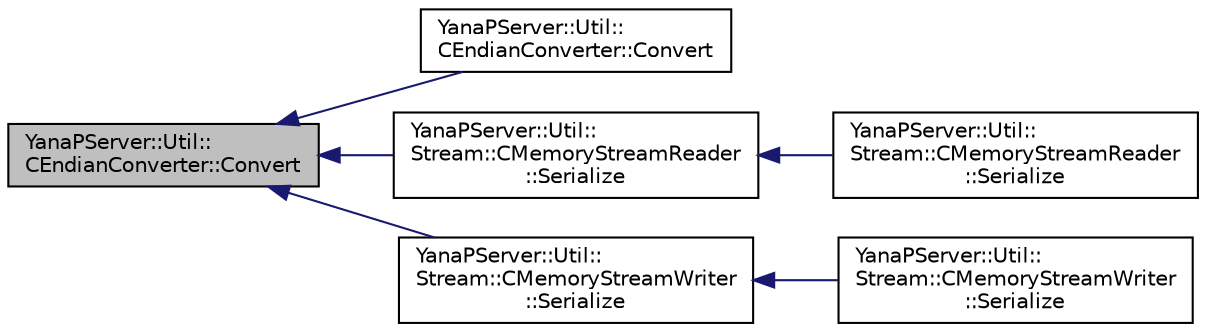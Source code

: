 digraph "YanaPServer::Util::CEndianConverter::Convert"
{
  edge [fontname="Helvetica",fontsize="10",labelfontname="Helvetica",labelfontsize="10"];
  node [fontname="Helvetica",fontsize="10",shape=record];
  rankdir="LR";
  Node2 [label="YanaPServer::Util::\lCEndianConverter::Convert",height=0.2,width=0.4,color="black", fillcolor="grey75", style="filled", fontcolor="black"];
  Node2 -> Node3 [dir="back",color="midnightblue",fontsize="10",style="solid",fontname="Helvetica"];
  Node3 [label="YanaPServer::Util::\lCEndianConverter::Convert",height=0.2,width=0.4,color="black", fillcolor="white", style="filled",URL="$class_yana_p_server_1_1_util_1_1_c_endian_converter.html#a4c353ca5657a26043035340d967243e2",tooltip="int変換 "];
  Node2 -> Node4 [dir="back",color="midnightblue",fontsize="10",style="solid",fontname="Helvetica"];
  Node4 [label="YanaPServer::Util::\lStream::CMemoryStreamReader\l::Serialize",height=0.2,width=0.4,color="black", fillcolor="white", style="filled",URL="$class_yana_p_server_1_1_util_1_1_stream_1_1_c_memory_stream_reader.html#a9f4d844f7595a594c8e7e24853cf25f6",tooltip="intのシリアライズ "];
  Node4 -> Node5 [dir="back",color="midnightblue",fontsize="10",style="solid",fontname="Helvetica"];
  Node5 [label="YanaPServer::Util::\lStream::CMemoryStreamReader\l::Serialize",height=0.2,width=0.4,color="black", fillcolor="white", style="filled",URL="$class_yana_p_server_1_1_util_1_1_stream_1_1_c_memory_stream_reader.html#a113cefb4b58b10024ea9aa032c1824ac",tooltip="文字列のシリアライズ "];
  Node2 -> Node6 [dir="back",color="midnightblue",fontsize="10",style="solid",fontname="Helvetica"];
  Node6 [label="YanaPServer::Util::\lStream::CMemoryStreamWriter\l::Serialize",height=0.2,width=0.4,color="black", fillcolor="white", style="filled",URL="$class_yana_p_server_1_1_util_1_1_stream_1_1_c_memory_stream_writer.html#a4919439c566e650cb601a98b0c8093e6",tooltip="intのシリアライズ "];
  Node6 -> Node7 [dir="back",color="midnightblue",fontsize="10",style="solid",fontname="Helvetica"];
  Node7 [label="YanaPServer::Util::\lStream::CMemoryStreamWriter\l::Serialize",height=0.2,width=0.4,color="black", fillcolor="white", style="filled",URL="$class_yana_p_server_1_1_util_1_1_stream_1_1_c_memory_stream_writer.html#a0ab18ce10b78808598f5a946d523f8c3",tooltip="文字列のシリアライズ "];
}
